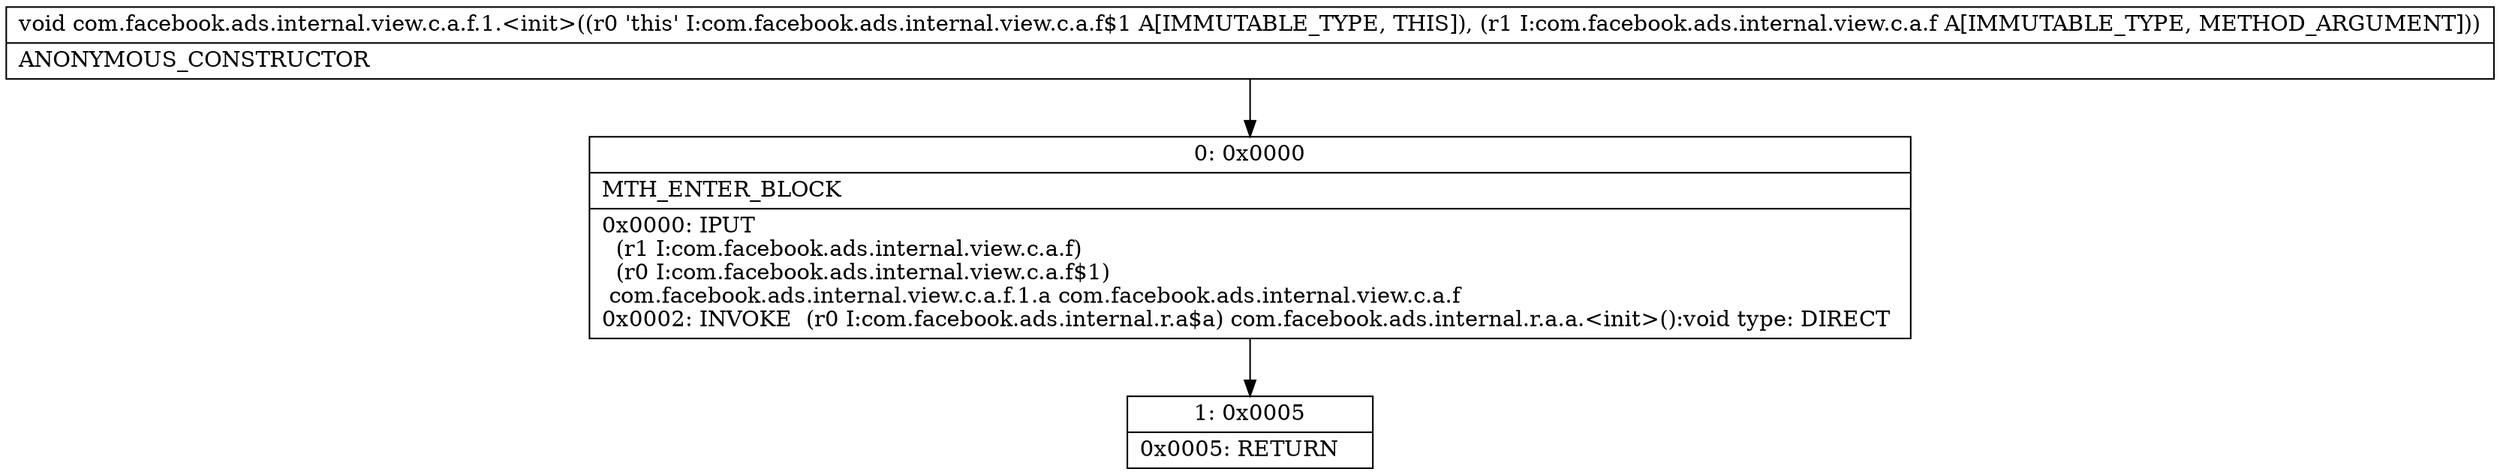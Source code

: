 digraph "CFG forcom.facebook.ads.internal.view.c.a.f.1.\<init\>(Lcom\/facebook\/ads\/internal\/view\/c\/a\/f;)V" {
Node_0 [shape=record,label="{0\:\ 0x0000|MTH_ENTER_BLOCK\l|0x0000: IPUT  \l  (r1 I:com.facebook.ads.internal.view.c.a.f)\l  (r0 I:com.facebook.ads.internal.view.c.a.f$1)\l com.facebook.ads.internal.view.c.a.f.1.a com.facebook.ads.internal.view.c.a.f \l0x0002: INVOKE  (r0 I:com.facebook.ads.internal.r.a$a) com.facebook.ads.internal.r.a.a.\<init\>():void type: DIRECT \l}"];
Node_1 [shape=record,label="{1\:\ 0x0005|0x0005: RETURN   \l}"];
MethodNode[shape=record,label="{void com.facebook.ads.internal.view.c.a.f.1.\<init\>((r0 'this' I:com.facebook.ads.internal.view.c.a.f$1 A[IMMUTABLE_TYPE, THIS]), (r1 I:com.facebook.ads.internal.view.c.a.f A[IMMUTABLE_TYPE, METHOD_ARGUMENT]))  | ANONYMOUS_CONSTRUCTOR\l}"];
MethodNode -> Node_0;
Node_0 -> Node_1;
}

